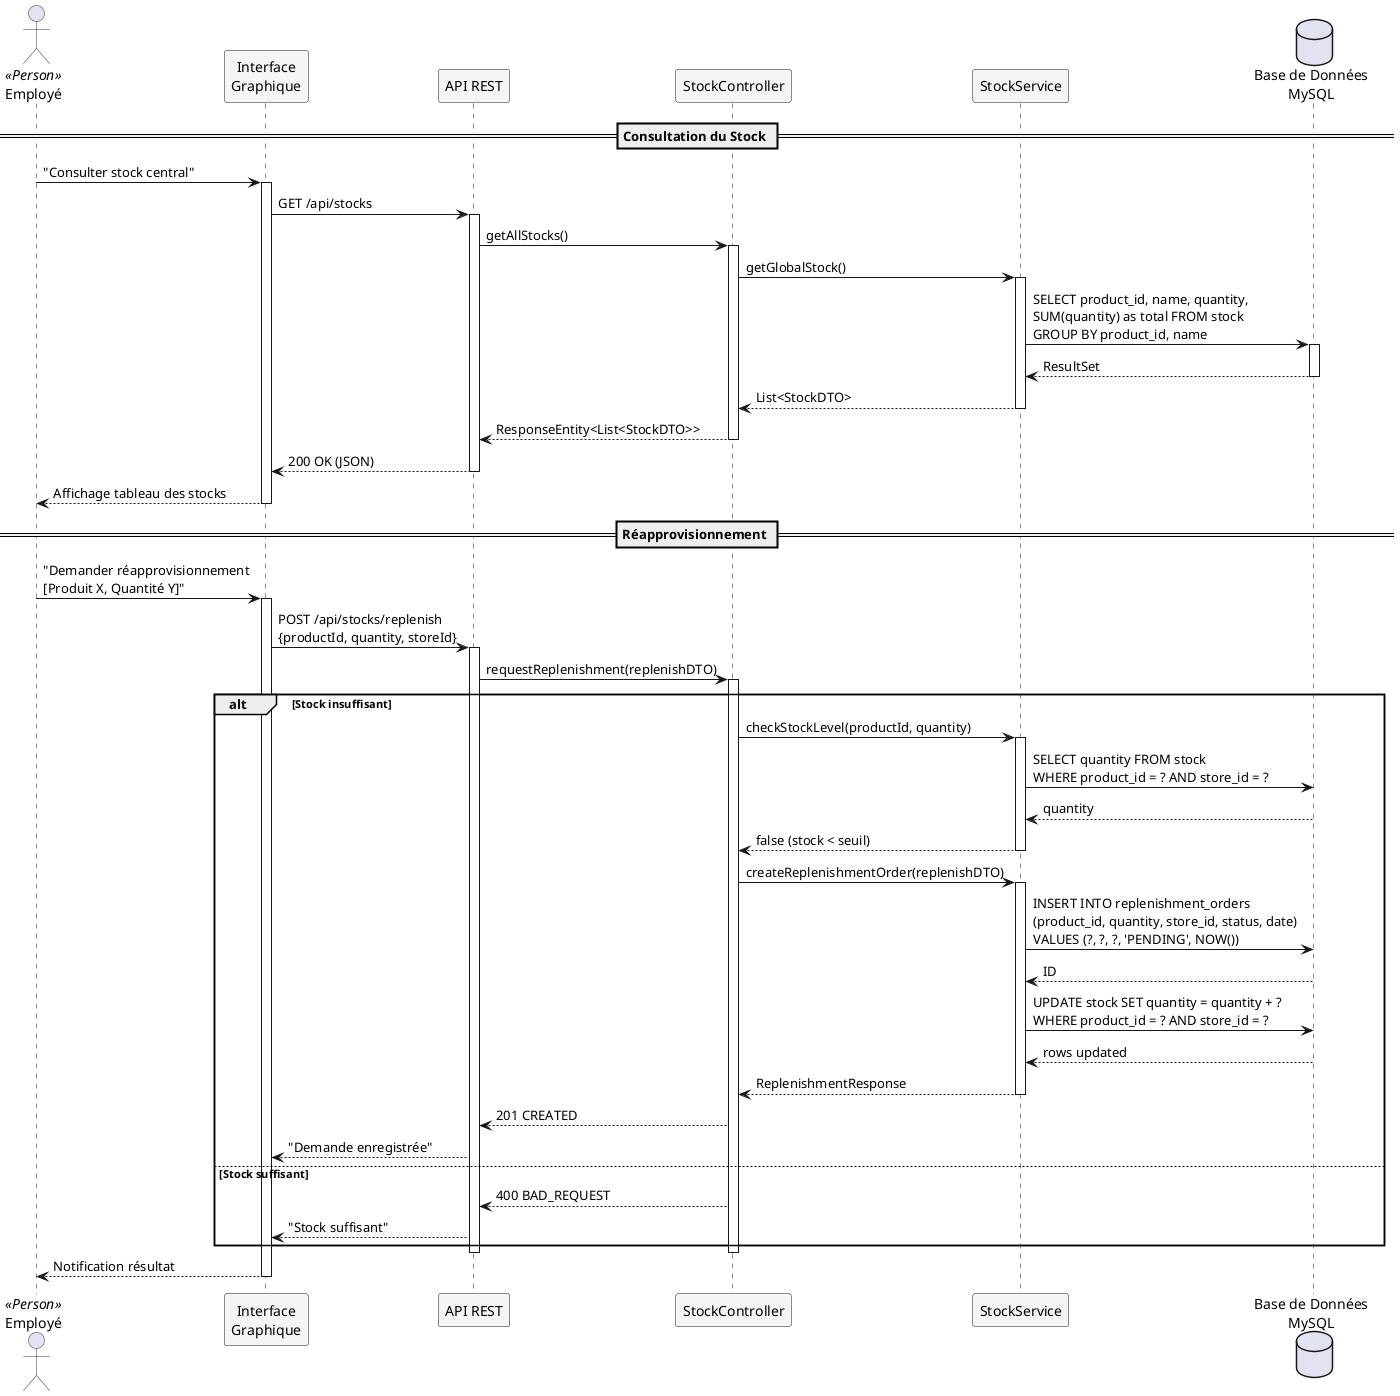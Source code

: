 @startuml UC2 - Consulter le stock et réapprovisionnement

skinparam {
  BackgroundColor #FFFFFF
  ActorBorderColor #333333
  ParticipantBackgroundColor #F5F5F5
  SequenceMessageAlign reverse
}

actor "Employé" as employe <<Person>>
participant "Interface\nGraphique" as interface
participant "API REST" as api
participant "StockController" as controller
participant "StockService" as service
database "Base de Données\nMySQL" as db

== Consultation du Stock ==

employe -> interface : "Consulter stock central"
activate interface
interface -> api : GET /api/stocks
activate api
api -> controller : getAllStocks()
activate controller
controller -> service : getGlobalStock()
activate service
service -> db : SELECT product_id, name, quantity,\nSUM(quantity) as total FROM stock\nGROUP BY product_id, name
activate db
db --> service : ResultSet
deactivate db
service --> controller : List<StockDTO>
deactivate service
controller --> api : ResponseEntity<List<StockDTO>>
deactivate controller
api --> interface : 200 OK (JSON)
deactivate api
interface --> employe : Affichage tableau des stocks
deactivate interface

== Réapprovisionnement ==

employe -> interface : "Demander réapprovisionnement\n[Produit X, Quantité Y]"
activate interface
interface -> api : POST /api/stocks/replenish\n{productId, quantity, storeId}
activate api
api -> controller : requestReplenishment(replenishDTO)
activate controller

alt Stock insuffisant
    controller -> service : checkStockLevel(productId, quantity)
    activate service
    service -> db : SELECT quantity FROM stock\nWHERE product_id = ? AND store_id = ?
    db --> service : quantity
    service --> controller : false (stock < seuil)
    deactivate service
    
    controller -> service : createReplenishmentOrder(replenishDTO)
    activate service
    service -> db : INSERT INTO replenishment_orders\n(product_id, quantity, store_id, status, date)\nVALUES (?, ?, ?, 'PENDING', NOW())
    db --> service : ID
    service -> db : UPDATE stock SET quantity = quantity + ?\nWHERE product_id = ? AND store_id = ?
    db --> service : rows updated
    service --> controller : ReplenishmentResponse
    deactivate service
    
    controller --> api : 201 CREATED
    api --> interface : "Demande enregistrée"
else Stock suffisant
    controller --> api : 400 BAD_REQUEST
    api --> interface : "Stock suffisant"
end

deactivate controller
deactivate api
interface --> employe : Notification résultat
deactivate interface

@enduml